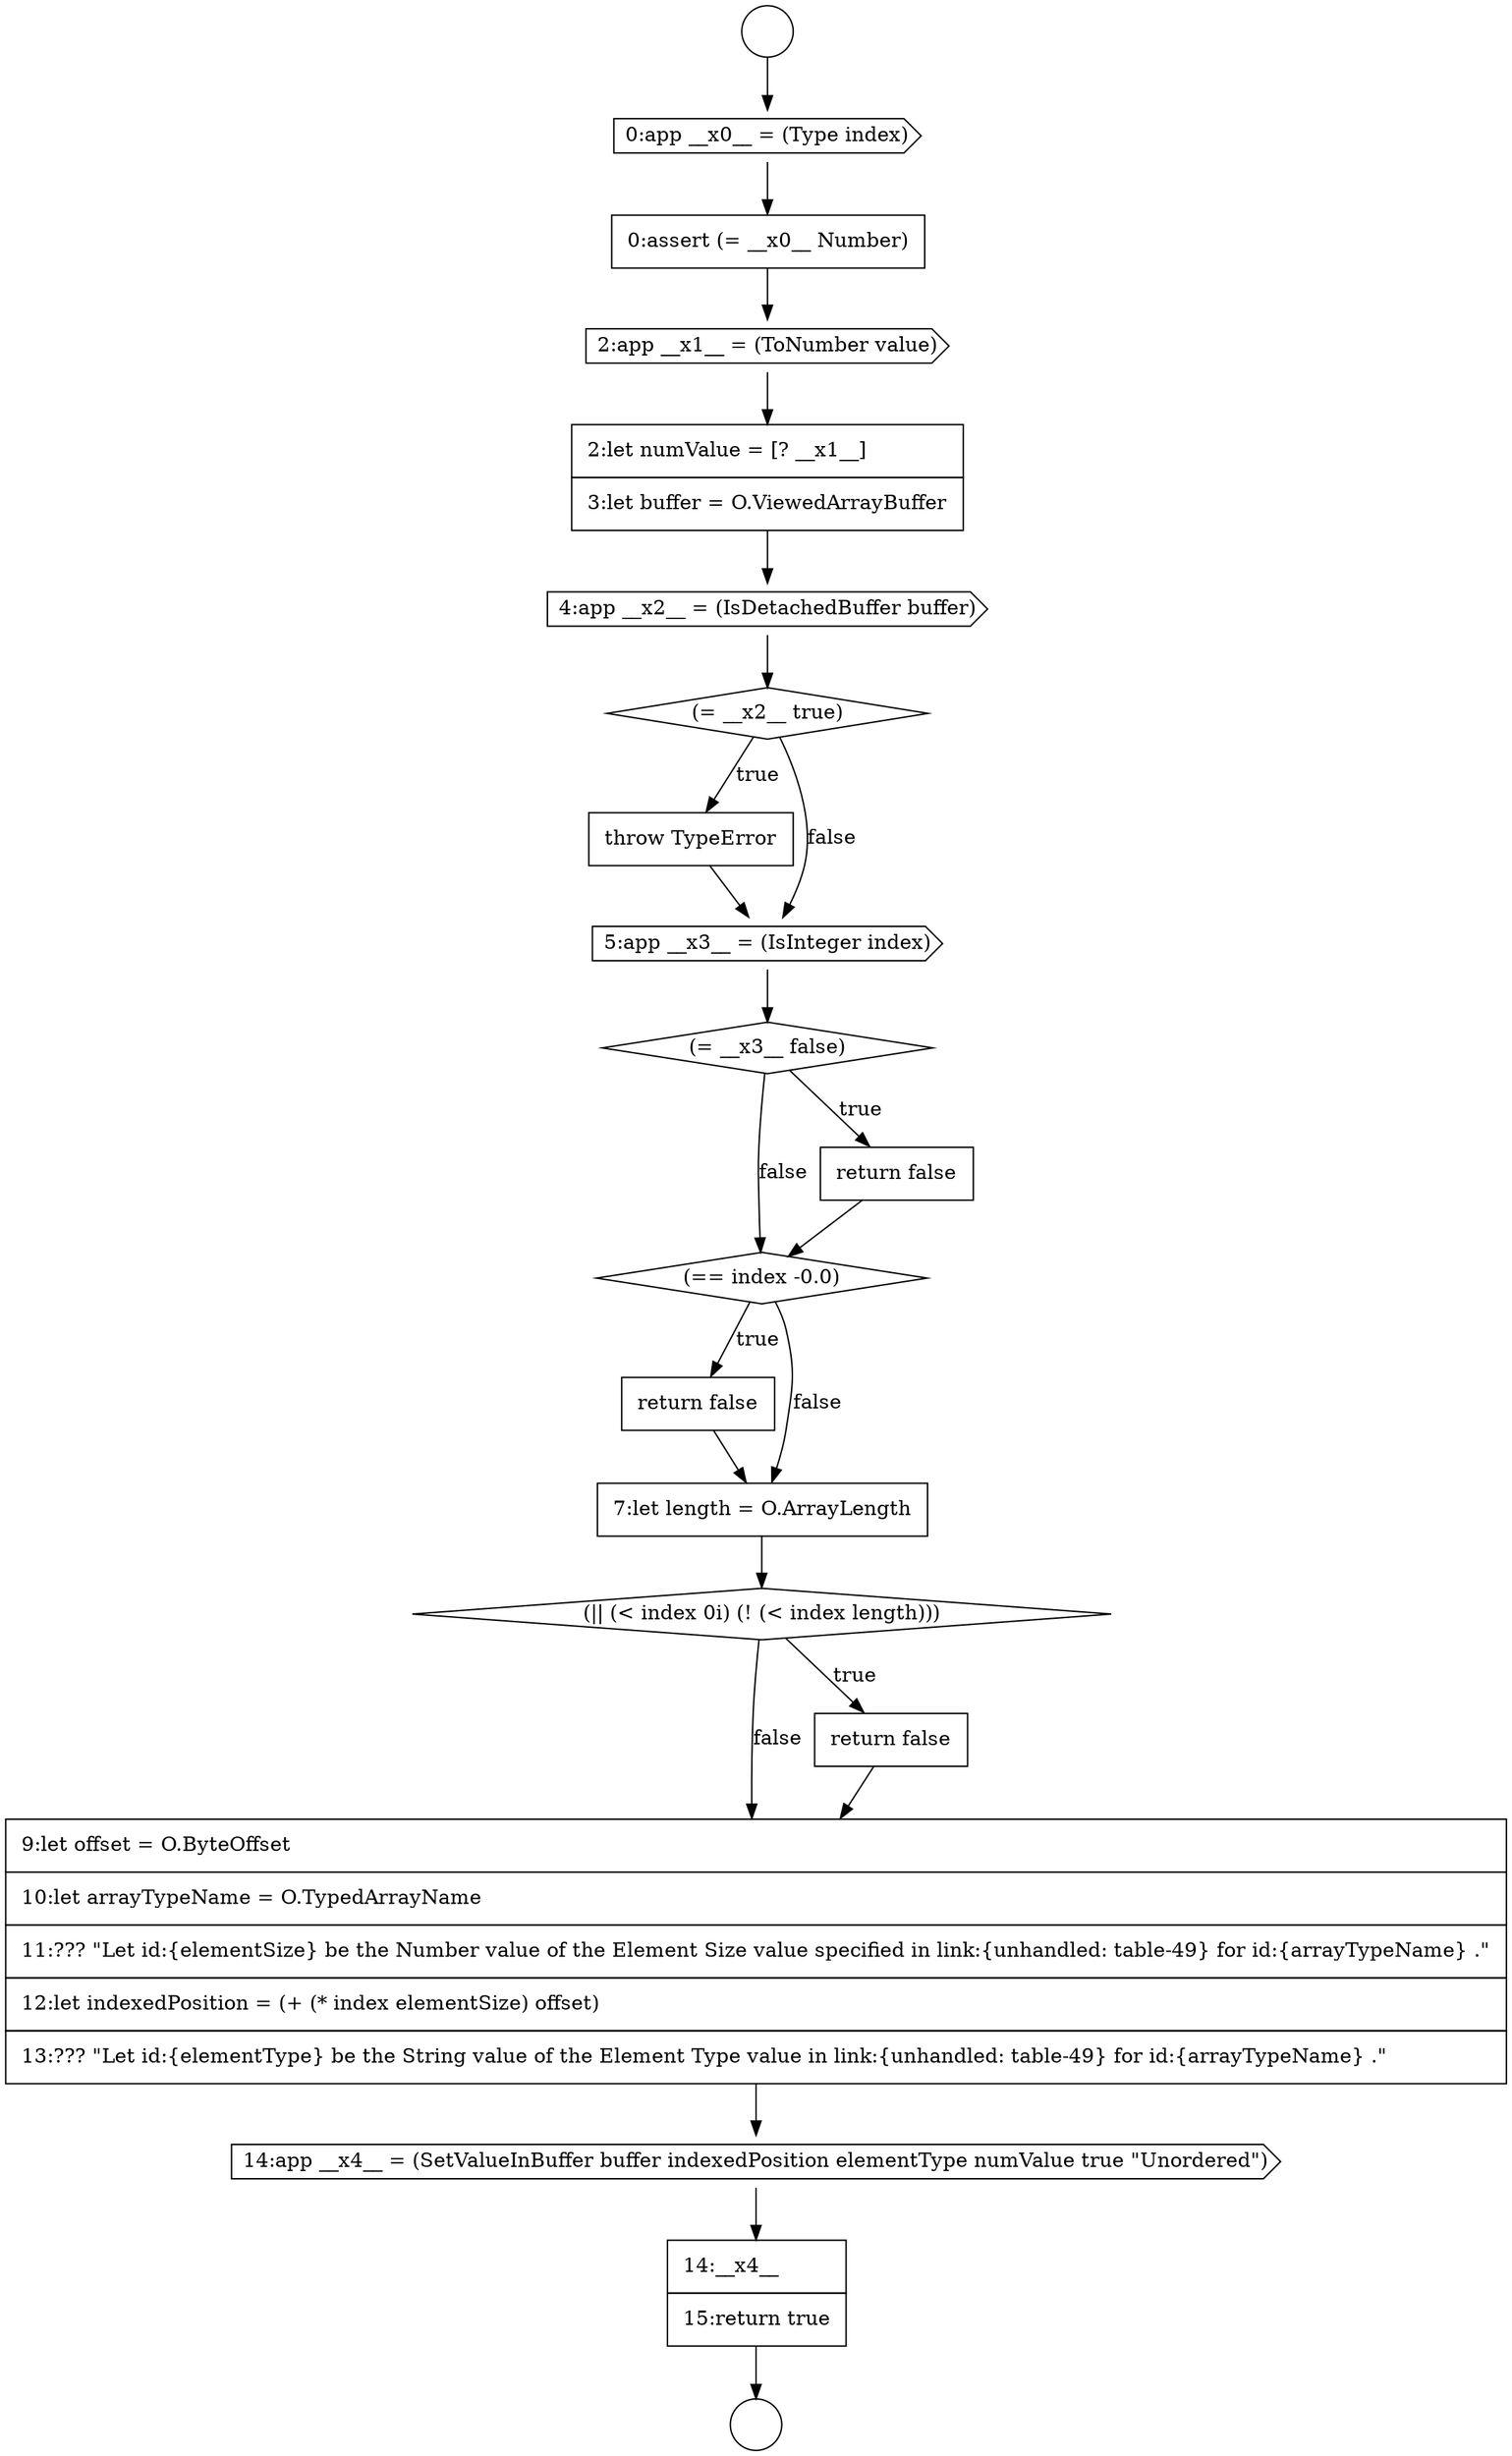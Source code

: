 digraph {
  node2744 [shape=diamond, label=<<font color="black">(= __x2__ true)</font>> color="black" fillcolor="white" style=filled]
  node2740 [shape=none, margin=0, label=<<font color="black">
    <table border="0" cellborder="1" cellspacing="0" cellpadding="10">
      <tr><td align="left">0:assert (= __x0__ Number)</td></tr>
    </table>
  </font>> color="black" fillcolor="white" style=filled]
  node2750 [shape=none, margin=0, label=<<font color="black">
    <table border="0" cellborder="1" cellspacing="0" cellpadding="10">
      <tr><td align="left">return false</td></tr>
    </table>
  </font>> color="black" fillcolor="white" style=filled]
  node2737 [shape=circle label=" " color="black" fillcolor="white" style=filled]
  node2741 [shape=cds, label=<<font color="black">2:app __x1__ = (ToNumber value)</font>> color="black" fillcolor="white" style=filled]
  node2756 [shape=none, margin=0, label=<<font color="black">
    <table border="0" cellborder="1" cellspacing="0" cellpadding="10">
      <tr><td align="left">14:__x4__</td></tr>
      <tr><td align="left">15:return true</td></tr>
    </table>
  </font>> color="black" fillcolor="white" style=filled]
  node2742 [shape=none, margin=0, label=<<font color="black">
    <table border="0" cellborder="1" cellspacing="0" cellpadding="10">
      <tr><td align="left">2:let numValue = [? __x1__]</td></tr>
      <tr><td align="left">3:let buffer = O.ViewedArrayBuffer</td></tr>
    </table>
  </font>> color="black" fillcolor="white" style=filled]
  node2752 [shape=diamond, label=<<font color="black">(|| (&lt; index 0i) (! (&lt; index length)))</font>> color="black" fillcolor="white" style=filled]
  node2747 [shape=diamond, label=<<font color="black">(= __x3__ false)</font>> color="black" fillcolor="white" style=filled]
  node2743 [shape=cds, label=<<font color="black">4:app __x2__ = (IsDetachedBuffer buffer)</font>> color="black" fillcolor="white" style=filled]
  node2739 [shape=cds, label=<<font color="black">0:app __x0__ = (Type index)</font>> color="black" fillcolor="white" style=filled]
  node2754 [shape=none, margin=0, label=<<font color="black">
    <table border="0" cellborder="1" cellspacing="0" cellpadding="10">
      <tr><td align="left">9:let offset = O.ByteOffset</td></tr>
      <tr><td align="left">10:let arrayTypeName = O.TypedArrayName</td></tr>
      <tr><td align="left">11:??? &quot;Let id:{elementSize} be the Number value of the Element Size value specified in link:{unhandled: table-49} for id:{arrayTypeName} .&quot;</td></tr>
      <tr><td align="left">12:let indexedPosition = (+ (* index elementSize) offset)</td></tr>
      <tr><td align="left">13:??? &quot;Let id:{elementType} be the String value of the Element Type value in link:{unhandled: table-49} for id:{arrayTypeName} .&quot;</td></tr>
    </table>
  </font>> color="black" fillcolor="white" style=filled]
  node2755 [shape=cds, label=<<font color="black">14:app __x4__ = (SetValueInBuffer buffer indexedPosition elementType numValue true &quot;Unordered&quot;)</font>> color="black" fillcolor="white" style=filled]
  node2745 [shape=none, margin=0, label=<<font color="black">
    <table border="0" cellborder="1" cellspacing="0" cellpadding="10">
      <tr><td align="left">throw TypeError</td></tr>
    </table>
  </font>> color="black" fillcolor="white" style=filled]
  node2749 [shape=diamond, label=<<font color="black">(== index -0.0)</font>> color="black" fillcolor="white" style=filled]
  node2748 [shape=none, margin=0, label=<<font color="black">
    <table border="0" cellborder="1" cellspacing="0" cellpadding="10">
      <tr><td align="left">return false</td></tr>
    </table>
  </font>> color="black" fillcolor="white" style=filled]
  node2738 [shape=circle label=" " color="black" fillcolor="white" style=filled]
  node2753 [shape=none, margin=0, label=<<font color="black">
    <table border="0" cellborder="1" cellspacing="0" cellpadding="10">
      <tr><td align="left">return false</td></tr>
    </table>
  </font>> color="black" fillcolor="white" style=filled]
  node2751 [shape=none, margin=0, label=<<font color="black">
    <table border="0" cellborder="1" cellspacing="0" cellpadding="10">
      <tr><td align="left">7:let length = O.ArrayLength</td></tr>
    </table>
  </font>> color="black" fillcolor="white" style=filled]
  node2746 [shape=cds, label=<<font color="black">5:app __x3__ = (IsInteger index)</font>> color="black" fillcolor="white" style=filled]
  node2756 -> node2738 [ color="black"]
  node2750 -> node2751 [ color="black"]
  node2744 -> node2745 [label=<<font color="black">true</font>> color="black"]
  node2744 -> node2746 [label=<<font color="black">false</font>> color="black"]
  node2746 -> node2747 [ color="black"]
  node2754 -> node2755 [ color="black"]
  node2739 -> node2740 [ color="black"]
  node2740 -> node2741 [ color="black"]
  node2745 -> node2746 [ color="black"]
  node2753 -> node2754 [ color="black"]
  node2752 -> node2753 [label=<<font color="black">true</font>> color="black"]
  node2752 -> node2754 [label=<<font color="black">false</font>> color="black"]
  node2749 -> node2750 [label=<<font color="black">true</font>> color="black"]
  node2749 -> node2751 [label=<<font color="black">false</font>> color="black"]
  node2741 -> node2742 [ color="black"]
  node2742 -> node2743 [ color="black"]
  node2737 -> node2739 [ color="black"]
  node2747 -> node2748 [label=<<font color="black">true</font>> color="black"]
  node2747 -> node2749 [label=<<font color="black">false</font>> color="black"]
  node2751 -> node2752 [ color="black"]
  node2748 -> node2749 [ color="black"]
  node2755 -> node2756 [ color="black"]
  node2743 -> node2744 [ color="black"]
}
